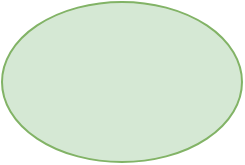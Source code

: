<mxfile version="13.6.2" type="github" pages="3">
  <diagram id="UhjGUN7RDY3yUojf0XT2" name="Page-1">
    <mxGraphModel dx="830" dy="538" grid="1" gridSize="10" guides="1" tooltips="1" connect="1" arrows="1" fold="1" page="1" pageScale="1" pageWidth="827" pageHeight="1169" math="0" shadow="0">
      <root>
        <mxCell id="0" />
        <mxCell id="1" parent="0" />
        <mxCell id="G7wrZLIcwyHDuWY7X-IR-1" value="" style="ellipse;whiteSpace=wrap;html=1;fillColor=#d5e8d4;strokeColor=#82b366;" vertex="1" parent="1">
          <mxGeometry x="320" y="150" width="120" height="80" as="geometry" />
        </mxCell>
      </root>
    </mxGraphModel>
  </diagram>
  <diagram id="NxAyk2fjhMs5fxujgncL" name="Page-2">
    <mxGraphModel dx="830" dy="538" grid="1" gridSize="10" guides="1" tooltips="1" connect="1" arrows="1" fold="1" page="1" pageScale="1" pageWidth="827" pageHeight="1169" math="0" shadow="0">
      <root>
        <mxCell id="qsWHG9_141plWn6UW4Po-0" />
        <mxCell id="qsWHG9_141plWn6UW4Po-1" parent="qsWHG9_141plWn6UW4Po-0" />
      </root>
    </mxGraphModel>
  </diagram>
  <diagram id="NB8LOehjz8_XLhofEIVw" name="Page-3">
    <mxGraphModel dx="830" dy="538" grid="1" gridSize="10" guides="1" tooltips="1" connect="1" arrows="1" fold="1" page="1" pageScale="1" pageWidth="827" pageHeight="1169" math="0" shadow="0">
      <root>
        <mxCell id="YZq90UGDlWIYi7pAMlZh-0" />
        <mxCell id="YZq90UGDlWIYi7pAMlZh-1" parent="YZq90UGDlWIYi7pAMlZh-0" />
        <mxCell id="YZq90UGDlWIYi7pAMlZh-2" value="" style="rounded=1;whiteSpace=wrap;html=1;fillColor=#d5e8d4;strokeColor=#82b366;" vertex="1" parent="YZq90UGDlWIYi7pAMlZh-1">
          <mxGeometry x="294" y="300" width="120" height="60" as="geometry" />
        </mxCell>
      </root>
    </mxGraphModel>
  </diagram>
</mxfile>
